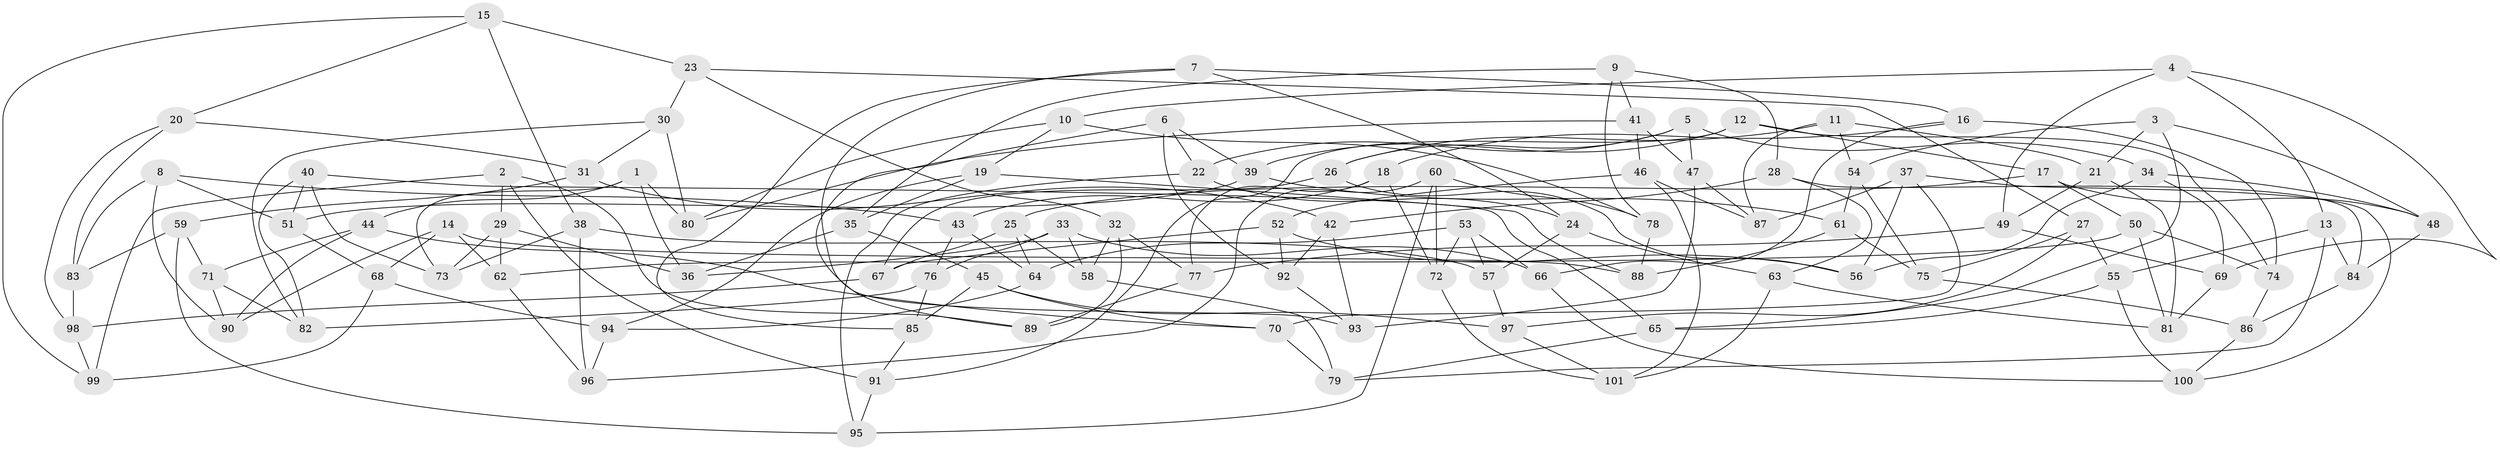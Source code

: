 // Generated by graph-tools (version 1.1) at 2025/26/03/09/25 03:26:49]
// undirected, 101 vertices, 202 edges
graph export_dot {
graph [start="1"]
  node [color=gray90,style=filled];
  1;
  2;
  3;
  4;
  5;
  6;
  7;
  8;
  9;
  10;
  11;
  12;
  13;
  14;
  15;
  16;
  17;
  18;
  19;
  20;
  21;
  22;
  23;
  24;
  25;
  26;
  27;
  28;
  29;
  30;
  31;
  32;
  33;
  34;
  35;
  36;
  37;
  38;
  39;
  40;
  41;
  42;
  43;
  44;
  45;
  46;
  47;
  48;
  49;
  50;
  51;
  52;
  53;
  54;
  55;
  56;
  57;
  58;
  59;
  60;
  61;
  62;
  63;
  64;
  65;
  66;
  67;
  68;
  69;
  70;
  71;
  72;
  73;
  74;
  75;
  76;
  77;
  78;
  79;
  80;
  81;
  82;
  83;
  84;
  85;
  86;
  87;
  88;
  89;
  90;
  91;
  92;
  93;
  94;
  95;
  96;
  97;
  98;
  99;
  100;
  101;
  1 -- 44;
  1 -- 80;
  1 -- 36;
  1 -- 73;
  2 -- 89;
  2 -- 99;
  2 -- 91;
  2 -- 29;
  3 -- 48;
  3 -- 65;
  3 -- 21;
  3 -- 54;
  4 -- 69;
  4 -- 10;
  4 -- 49;
  4 -- 13;
  5 -- 47;
  5 -- 26;
  5 -- 22;
  5 -- 34;
  6 -- 92;
  6 -- 89;
  6 -- 22;
  6 -- 39;
  7 -- 85;
  7 -- 16;
  7 -- 93;
  7 -- 24;
  8 -- 51;
  8 -- 83;
  8 -- 90;
  8 -- 43;
  9 -- 78;
  9 -- 41;
  9 -- 28;
  9 -- 35;
  10 -- 78;
  10 -- 19;
  10 -- 80;
  11 -- 26;
  11 -- 54;
  11 -- 87;
  11 -- 21;
  12 -- 91;
  12 -- 39;
  12 -- 17;
  12 -- 74;
  13 -- 55;
  13 -- 84;
  13 -- 79;
  14 -- 88;
  14 -- 68;
  14 -- 62;
  14 -- 90;
  15 -- 99;
  15 -- 23;
  15 -- 20;
  15 -- 38;
  16 -- 74;
  16 -- 18;
  16 -- 66;
  17 -- 48;
  17 -- 25;
  17 -- 50;
  18 -- 77;
  18 -- 72;
  18 -- 43;
  19 -- 88;
  19 -- 35;
  19 -- 94;
  20 -- 83;
  20 -- 98;
  20 -- 31;
  21 -- 81;
  21 -- 49;
  22 -- 24;
  22 -- 95;
  23 -- 32;
  23 -- 30;
  23 -- 27;
  24 -- 63;
  24 -- 57;
  25 -- 58;
  25 -- 67;
  25 -- 64;
  26 -- 56;
  26 -- 67;
  27 -- 55;
  27 -- 97;
  27 -- 75;
  28 -- 84;
  28 -- 42;
  28 -- 63;
  29 -- 62;
  29 -- 36;
  29 -- 73;
  30 -- 31;
  30 -- 82;
  30 -- 80;
  31 -- 42;
  31 -- 59;
  32 -- 58;
  32 -- 77;
  32 -- 89;
  33 -- 58;
  33 -- 36;
  33 -- 76;
  33 -- 66;
  34 -- 69;
  34 -- 56;
  34 -- 48;
  35 -- 36;
  35 -- 45;
  37 -- 87;
  37 -- 56;
  37 -- 100;
  37 -- 70;
  38 -- 96;
  38 -- 73;
  38 -- 57;
  39 -- 51;
  39 -- 61;
  40 -- 51;
  40 -- 65;
  40 -- 73;
  40 -- 82;
  41 -- 47;
  41 -- 46;
  41 -- 80;
  42 -- 93;
  42 -- 92;
  43 -- 76;
  43 -- 64;
  44 -- 70;
  44 -- 90;
  44 -- 71;
  45 -- 97;
  45 -- 70;
  45 -- 85;
  46 -- 87;
  46 -- 52;
  46 -- 101;
  47 -- 93;
  47 -- 87;
  48 -- 84;
  49 -- 77;
  49 -- 69;
  50 -- 74;
  50 -- 81;
  50 -- 62;
  51 -- 68;
  52 -- 92;
  52 -- 56;
  52 -- 67;
  53 -- 57;
  53 -- 66;
  53 -- 64;
  53 -- 72;
  54 -- 61;
  54 -- 75;
  55 -- 100;
  55 -- 65;
  57 -- 97;
  58 -- 79;
  59 -- 95;
  59 -- 83;
  59 -- 71;
  60 -- 78;
  60 -- 72;
  60 -- 95;
  60 -- 96;
  61 -- 75;
  61 -- 88;
  62 -- 96;
  63 -- 101;
  63 -- 81;
  64 -- 94;
  65 -- 79;
  66 -- 100;
  67 -- 98;
  68 -- 99;
  68 -- 94;
  69 -- 81;
  70 -- 79;
  71 -- 82;
  71 -- 90;
  72 -- 101;
  74 -- 86;
  75 -- 86;
  76 -- 82;
  76 -- 85;
  77 -- 89;
  78 -- 88;
  83 -- 98;
  84 -- 86;
  85 -- 91;
  86 -- 100;
  91 -- 95;
  92 -- 93;
  94 -- 96;
  97 -- 101;
  98 -- 99;
}
